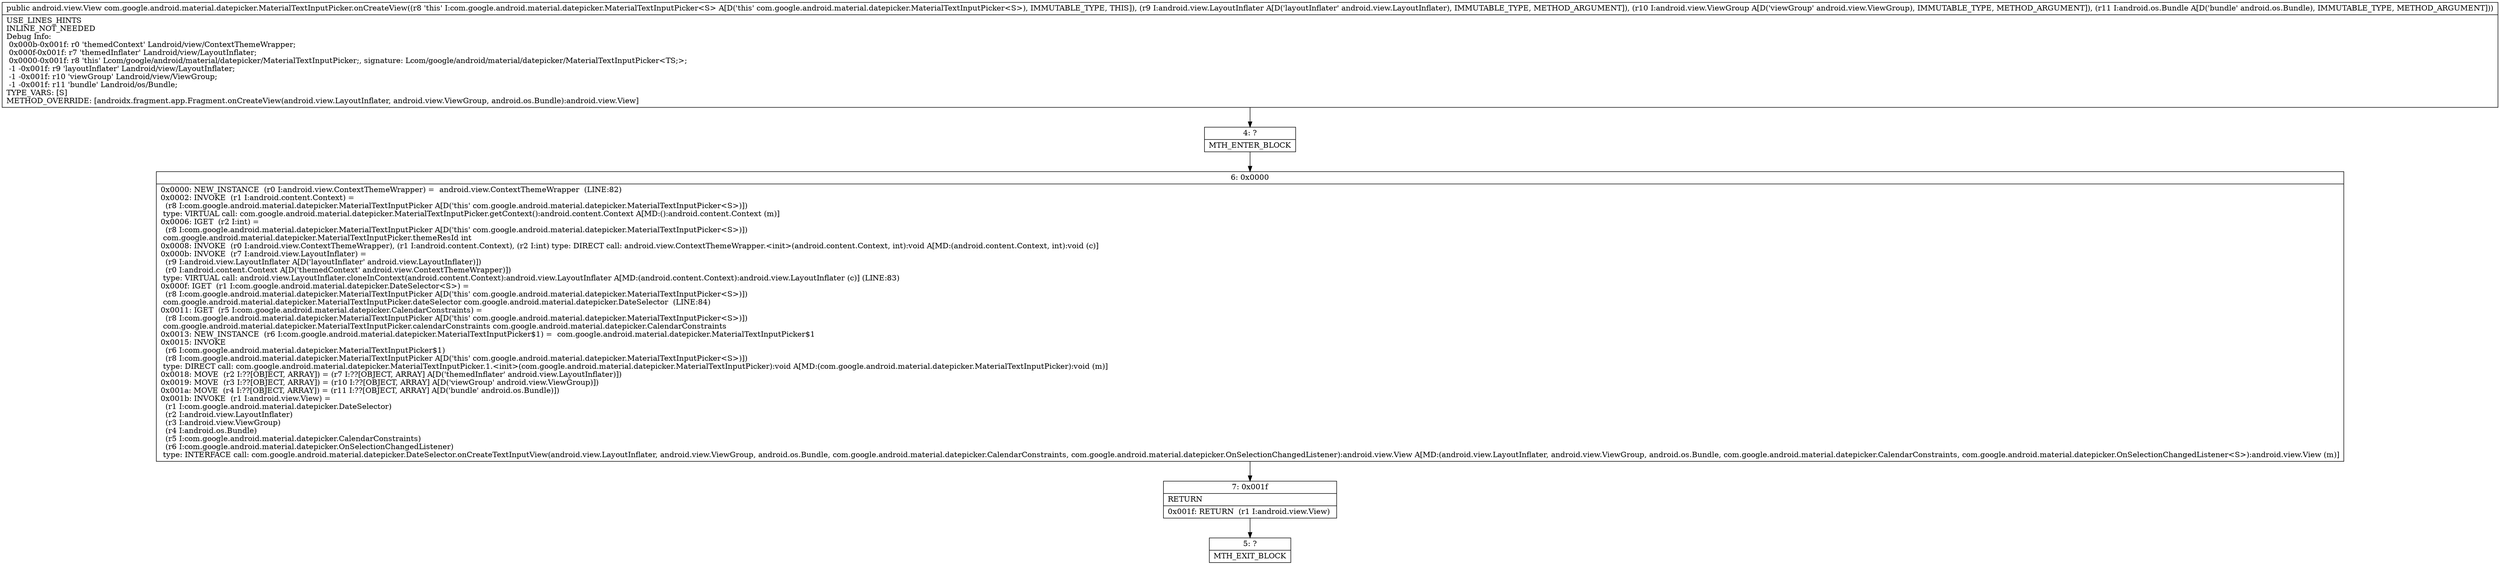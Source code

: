 digraph "CFG forcom.google.android.material.datepicker.MaterialTextInputPicker.onCreateView(Landroid\/view\/LayoutInflater;Landroid\/view\/ViewGroup;Landroid\/os\/Bundle;)Landroid\/view\/View;" {
Node_4 [shape=record,label="{4\:\ ?|MTH_ENTER_BLOCK\l}"];
Node_6 [shape=record,label="{6\:\ 0x0000|0x0000: NEW_INSTANCE  (r0 I:android.view.ContextThemeWrapper) =  android.view.ContextThemeWrapper  (LINE:82)\l0x0002: INVOKE  (r1 I:android.content.Context) = \l  (r8 I:com.google.android.material.datepicker.MaterialTextInputPicker A[D('this' com.google.android.material.datepicker.MaterialTextInputPicker\<S\>)])\l type: VIRTUAL call: com.google.android.material.datepicker.MaterialTextInputPicker.getContext():android.content.Context A[MD:():android.content.Context (m)]\l0x0006: IGET  (r2 I:int) = \l  (r8 I:com.google.android.material.datepicker.MaterialTextInputPicker A[D('this' com.google.android.material.datepicker.MaterialTextInputPicker\<S\>)])\l com.google.android.material.datepicker.MaterialTextInputPicker.themeResId int \l0x0008: INVOKE  (r0 I:android.view.ContextThemeWrapper), (r1 I:android.content.Context), (r2 I:int) type: DIRECT call: android.view.ContextThemeWrapper.\<init\>(android.content.Context, int):void A[MD:(android.content.Context, int):void (c)]\l0x000b: INVOKE  (r7 I:android.view.LayoutInflater) = \l  (r9 I:android.view.LayoutInflater A[D('layoutInflater' android.view.LayoutInflater)])\l  (r0 I:android.content.Context A[D('themedContext' android.view.ContextThemeWrapper)])\l type: VIRTUAL call: android.view.LayoutInflater.cloneInContext(android.content.Context):android.view.LayoutInflater A[MD:(android.content.Context):android.view.LayoutInflater (c)] (LINE:83)\l0x000f: IGET  (r1 I:com.google.android.material.datepicker.DateSelector\<S\>) = \l  (r8 I:com.google.android.material.datepicker.MaterialTextInputPicker A[D('this' com.google.android.material.datepicker.MaterialTextInputPicker\<S\>)])\l com.google.android.material.datepicker.MaterialTextInputPicker.dateSelector com.google.android.material.datepicker.DateSelector  (LINE:84)\l0x0011: IGET  (r5 I:com.google.android.material.datepicker.CalendarConstraints) = \l  (r8 I:com.google.android.material.datepicker.MaterialTextInputPicker A[D('this' com.google.android.material.datepicker.MaterialTextInputPicker\<S\>)])\l com.google.android.material.datepicker.MaterialTextInputPicker.calendarConstraints com.google.android.material.datepicker.CalendarConstraints \l0x0013: NEW_INSTANCE  (r6 I:com.google.android.material.datepicker.MaterialTextInputPicker$1) =  com.google.android.material.datepicker.MaterialTextInputPicker$1 \l0x0015: INVOKE  \l  (r6 I:com.google.android.material.datepicker.MaterialTextInputPicker$1)\l  (r8 I:com.google.android.material.datepicker.MaterialTextInputPicker A[D('this' com.google.android.material.datepicker.MaterialTextInputPicker\<S\>)])\l type: DIRECT call: com.google.android.material.datepicker.MaterialTextInputPicker.1.\<init\>(com.google.android.material.datepicker.MaterialTextInputPicker):void A[MD:(com.google.android.material.datepicker.MaterialTextInputPicker):void (m)]\l0x0018: MOVE  (r2 I:??[OBJECT, ARRAY]) = (r7 I:??[OBJECT, ARRAY] A[D('themedInflater' android.view.LayoutInflater)]) \l0x0019: MOVE  (r3 I:??[OBJECT, ARRAY]) = (r10 I:??[OBJECT, ARRAY] A[D('viewGroup' android.view.ViewGroup)]) \l0x001a: MOVE  (r4 I:??[OBJECT, ARRAY]) = (r11 I:??[OBJECT, ARRAY] A[D('bundle' android.os.Bundle)]) \l0x001b: INVOKE  (r1 I:android.view.View) = \l  (r1 I:com.google.android.material.datepicker.DateSelector)\l  (r2 I:android.view.LayoutInflater)\l  (r3 I:android.view.ViewGroup)\l  (r4 I:android.os.Bundle)\l  (r5 I:com.google.android.material.datepicker.CalendarConstraints)\l  (r6 I:com.google.android.material.datepicker.OnSelectionChangedListener)\l type: INTERFACE call: com.google.android.material.datepicker.DateSelector.onCreateTextInputView(android.view.LayoutInflater, android.view.ViewGroup, android.os.Bundle, com.google.android.material.datepicker.CalendarConstraints, com.google.android.material.datepicker.OnSelectionChangedListener):android.view.View A[MD:(android.view.LayoutInflater, android.view.ViewGroup, android.os.Bundle, com.google.android.material.datepicker.CalendarConstraints, com.google.android.material.datepicker.OnSelectionChangedListener\<S\>):android.view.View (m)]\l}"];
Node_7 [shape=record,label="{7\:\ 0x001f|RETURN\l|0x001f: RETURN  (r1 I:android.view.View) \l}"];
Node_5 [shape=record,label="{5\:\ ?|MTH_EXIT_BLOCK\l}"];
MethodNode[shape=record,label="{public android.view.View com.google.android.material.datepicker.MaterialTextInputPicker.onCreateView((r8 'this' I:com.google.android.material.datepicker.MaterialTextInputPicker\<S\> A[D('this' com.google.android.material.datepicker.MaterialTextInputPicker\<S\>), IMMUTABLE_TYPE, THIS]), (r9 I:android.view.LayoutInflater A[D('layoutInflater' android.view.LayoutInflater), IMMUTABLE_TYPE, METHOD_ARGUMENT]), (r10 I:android.view.ViewGroup A[D('viewGroup' android.view.ViewGroup), IMMUTABLE_TYPE, METHOD_ARGUMENT]), (r11 I:android.os.Bundle A[D('bundle' android.os.Bundle), IMMUTABLE_TYPE, METHOD_ARGUMENT]))  | USE_LINES_HINTS\lINLINE_NOT_NEEDED\lDebug Info:\l  0x000b\-0x001f: r0 'themedContext' Landroid\/view\/ContextThemeWrapper;\l  0x000f\-0x001f: r7 'themedInflater' Landroid\/view\/LayoutInflater;\l  0x0000\-0x001f: r8 'this' Lcom\/google\/android\/material\/datepicker\/MaterialTextInputPicker;, signature: Lcom\/google\/android\/material\/datepicker\/MaterialTextInputPicker\<TS;\>;\l  \-1 \-0x001f: r9 'layoutInflater' Landroid\/view\/LayoutInflater;\l  \-1 \-0x001f: r10 'viewGroup' Landroid\/view\/ViewGroup;\l  \-1 \-0x001f: r11 'bundle' Landroid\/os\/Bundle;\lTYPE_VARS: [S]\lMETHOD_OVERRIDE: [androidx.fragment.app.Fragment.onCreateView(android.view.LayoutInflater, android.view.ViewGroup, android.os.Bundle):android.view.View]\l}"];
MethodNode -> Node_4;Node_4 -> Node_6;
Node_6 -> Node_7;
Node_7 -> Node_5;
}

